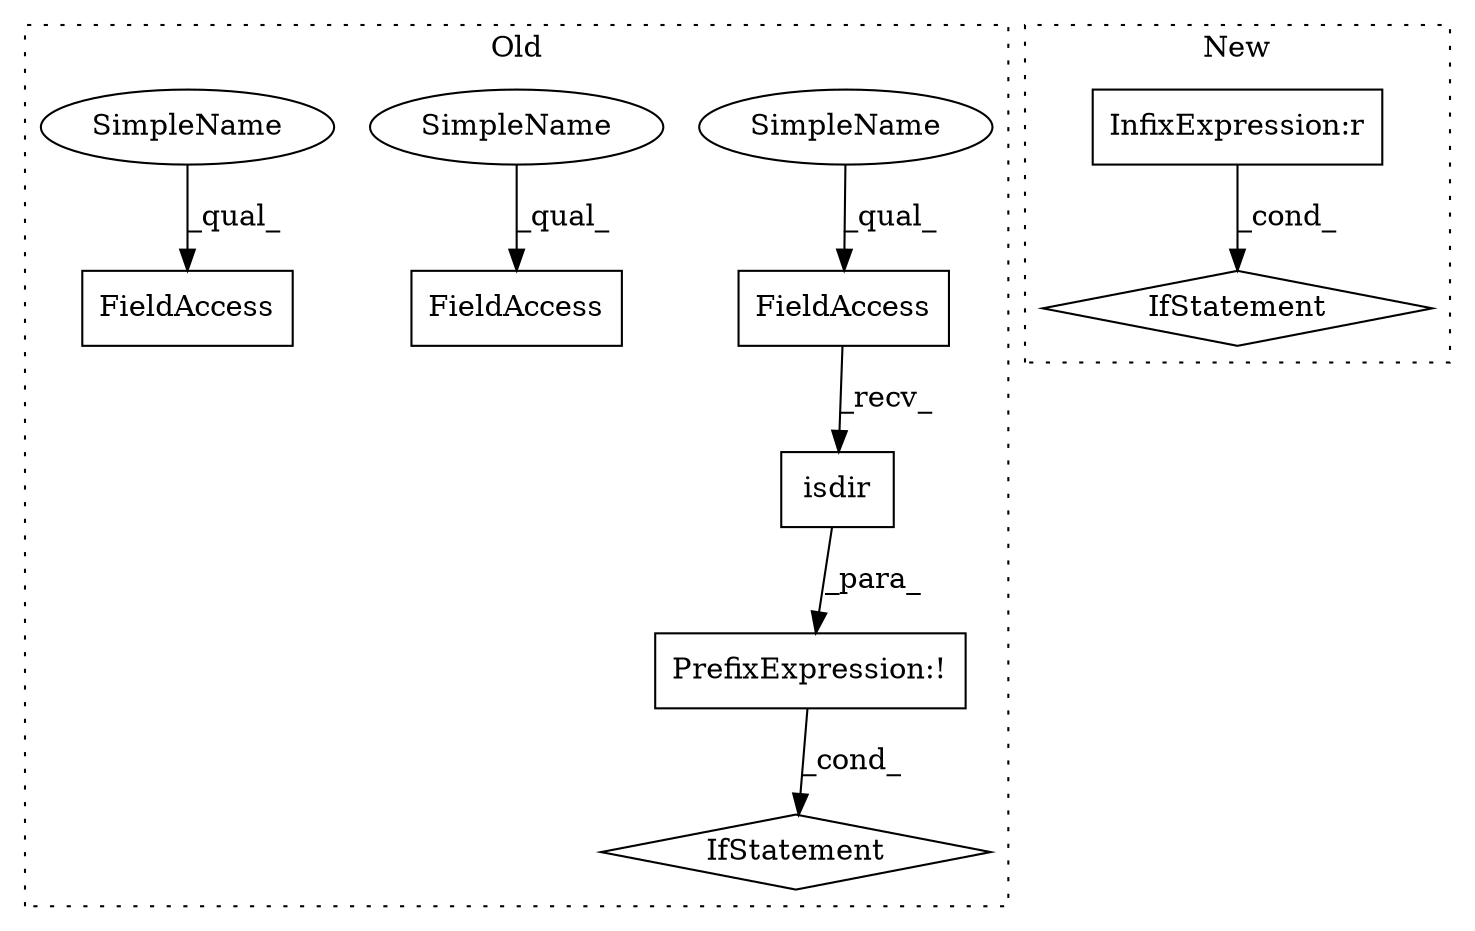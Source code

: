 digraph G {
subgraph cluster0 {
1 [label="isdir" a="32" s="1334,1368" l="6,1" shape="box"];
3 [label="FieldAccess" a="22" s="1326" l="7" shape="box"];
4 [label="IfStatement" a="25" s="1321,1369" l="4,2" shape="diamond"];
5 [label="FieldAccess" a="22" s="1393" l="7" shape="box"];
6 [label="PrefixExpression:!" a="38" s="1325" l="1" shape="box"];
7 [label="FieldAccess" a="22" s="1187" l="7" shape="box"];
9 [label="SimpleName" a="42" s="1326" l="2" shape="ellipse"];
10 [label="SimpleName" a="42" s="1393" l="2" shape="ellipse"];
11 [label="SimpleName" a="42" s="1187" l="2" shape="ellipse"];
label = "Old";
style="dotted";
}
subgraph cluster1 {
2 [label="IfStatement" a="25" s="478,513" l="4,2" shape="diamond"];
8 [label="InfixExpression:r" a="27" s="507" l="3" shape="box"];
label = "New";
style="dotted";
}
1 -> 6 [label="_para_"];
3 -> 1 [label="_recv_"];
6 -> 4 [label="_cond_"];
8 -> 2 [label="_cond_"];
9 -> 3 [label="_qual_"];
10 -> 5 [label="_qual_"];
11 -> 7 [label="_qual_"];
}